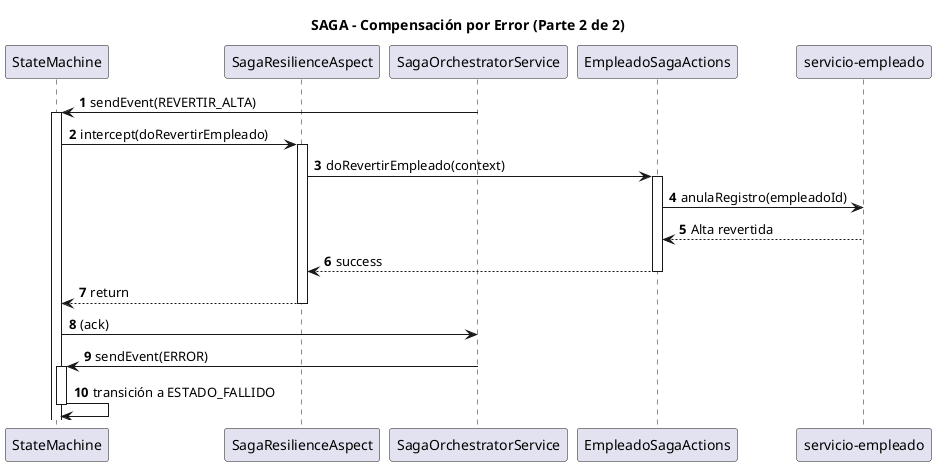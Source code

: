 @startuml
title SAGA – Compensación por Error (Parte 2 de 2)
autonumber

participant "StateMachine"             as SM
participant "SagaResilienceAspect"      as Aspect
participant "SagaOrchestratorService"   as Orquestador
participant "EmpleadoSagaActions"       as EmpleadoActions
participant "servicio-empleado"         as EmpleadoClient

'--- Rollback final: revertir alta de empleado ---
Orquestador -> SM : sendEvent(REVERTIR_ALTA)
activate SM
SM -> Aspect : intercept(doRevertirEmpleado)
activate Aspect

'--- Aspecto invoca la acción de revertir empleado ---
Aspect -> EmpleadoActions : doRevertirEmpleado(context)
activate EmpleadoActions

'--- EmpleadoSagaActions llama al microservicio Empleado ---
EmpleadoActions -> EmpleadoClient : anulaRegistro(empleadoId)
EmpleadoClient --> EmpleadoActions : Alta revertida

'--- Retorno al aspecto ---
EmpleadoActions --> Aspect : success
deactivate EmpleadoActions

'--- Aspect retorna al StateMachine ---
Aspect --> SM : return
deactivate Aspect

SM -> Orquestador : (ack)
Orquestador -> SM : sendEvent(ERROR)
activate SM

SM -> SM : transición a ESTADO_FALLIDO

deactivate SM

@enduml
